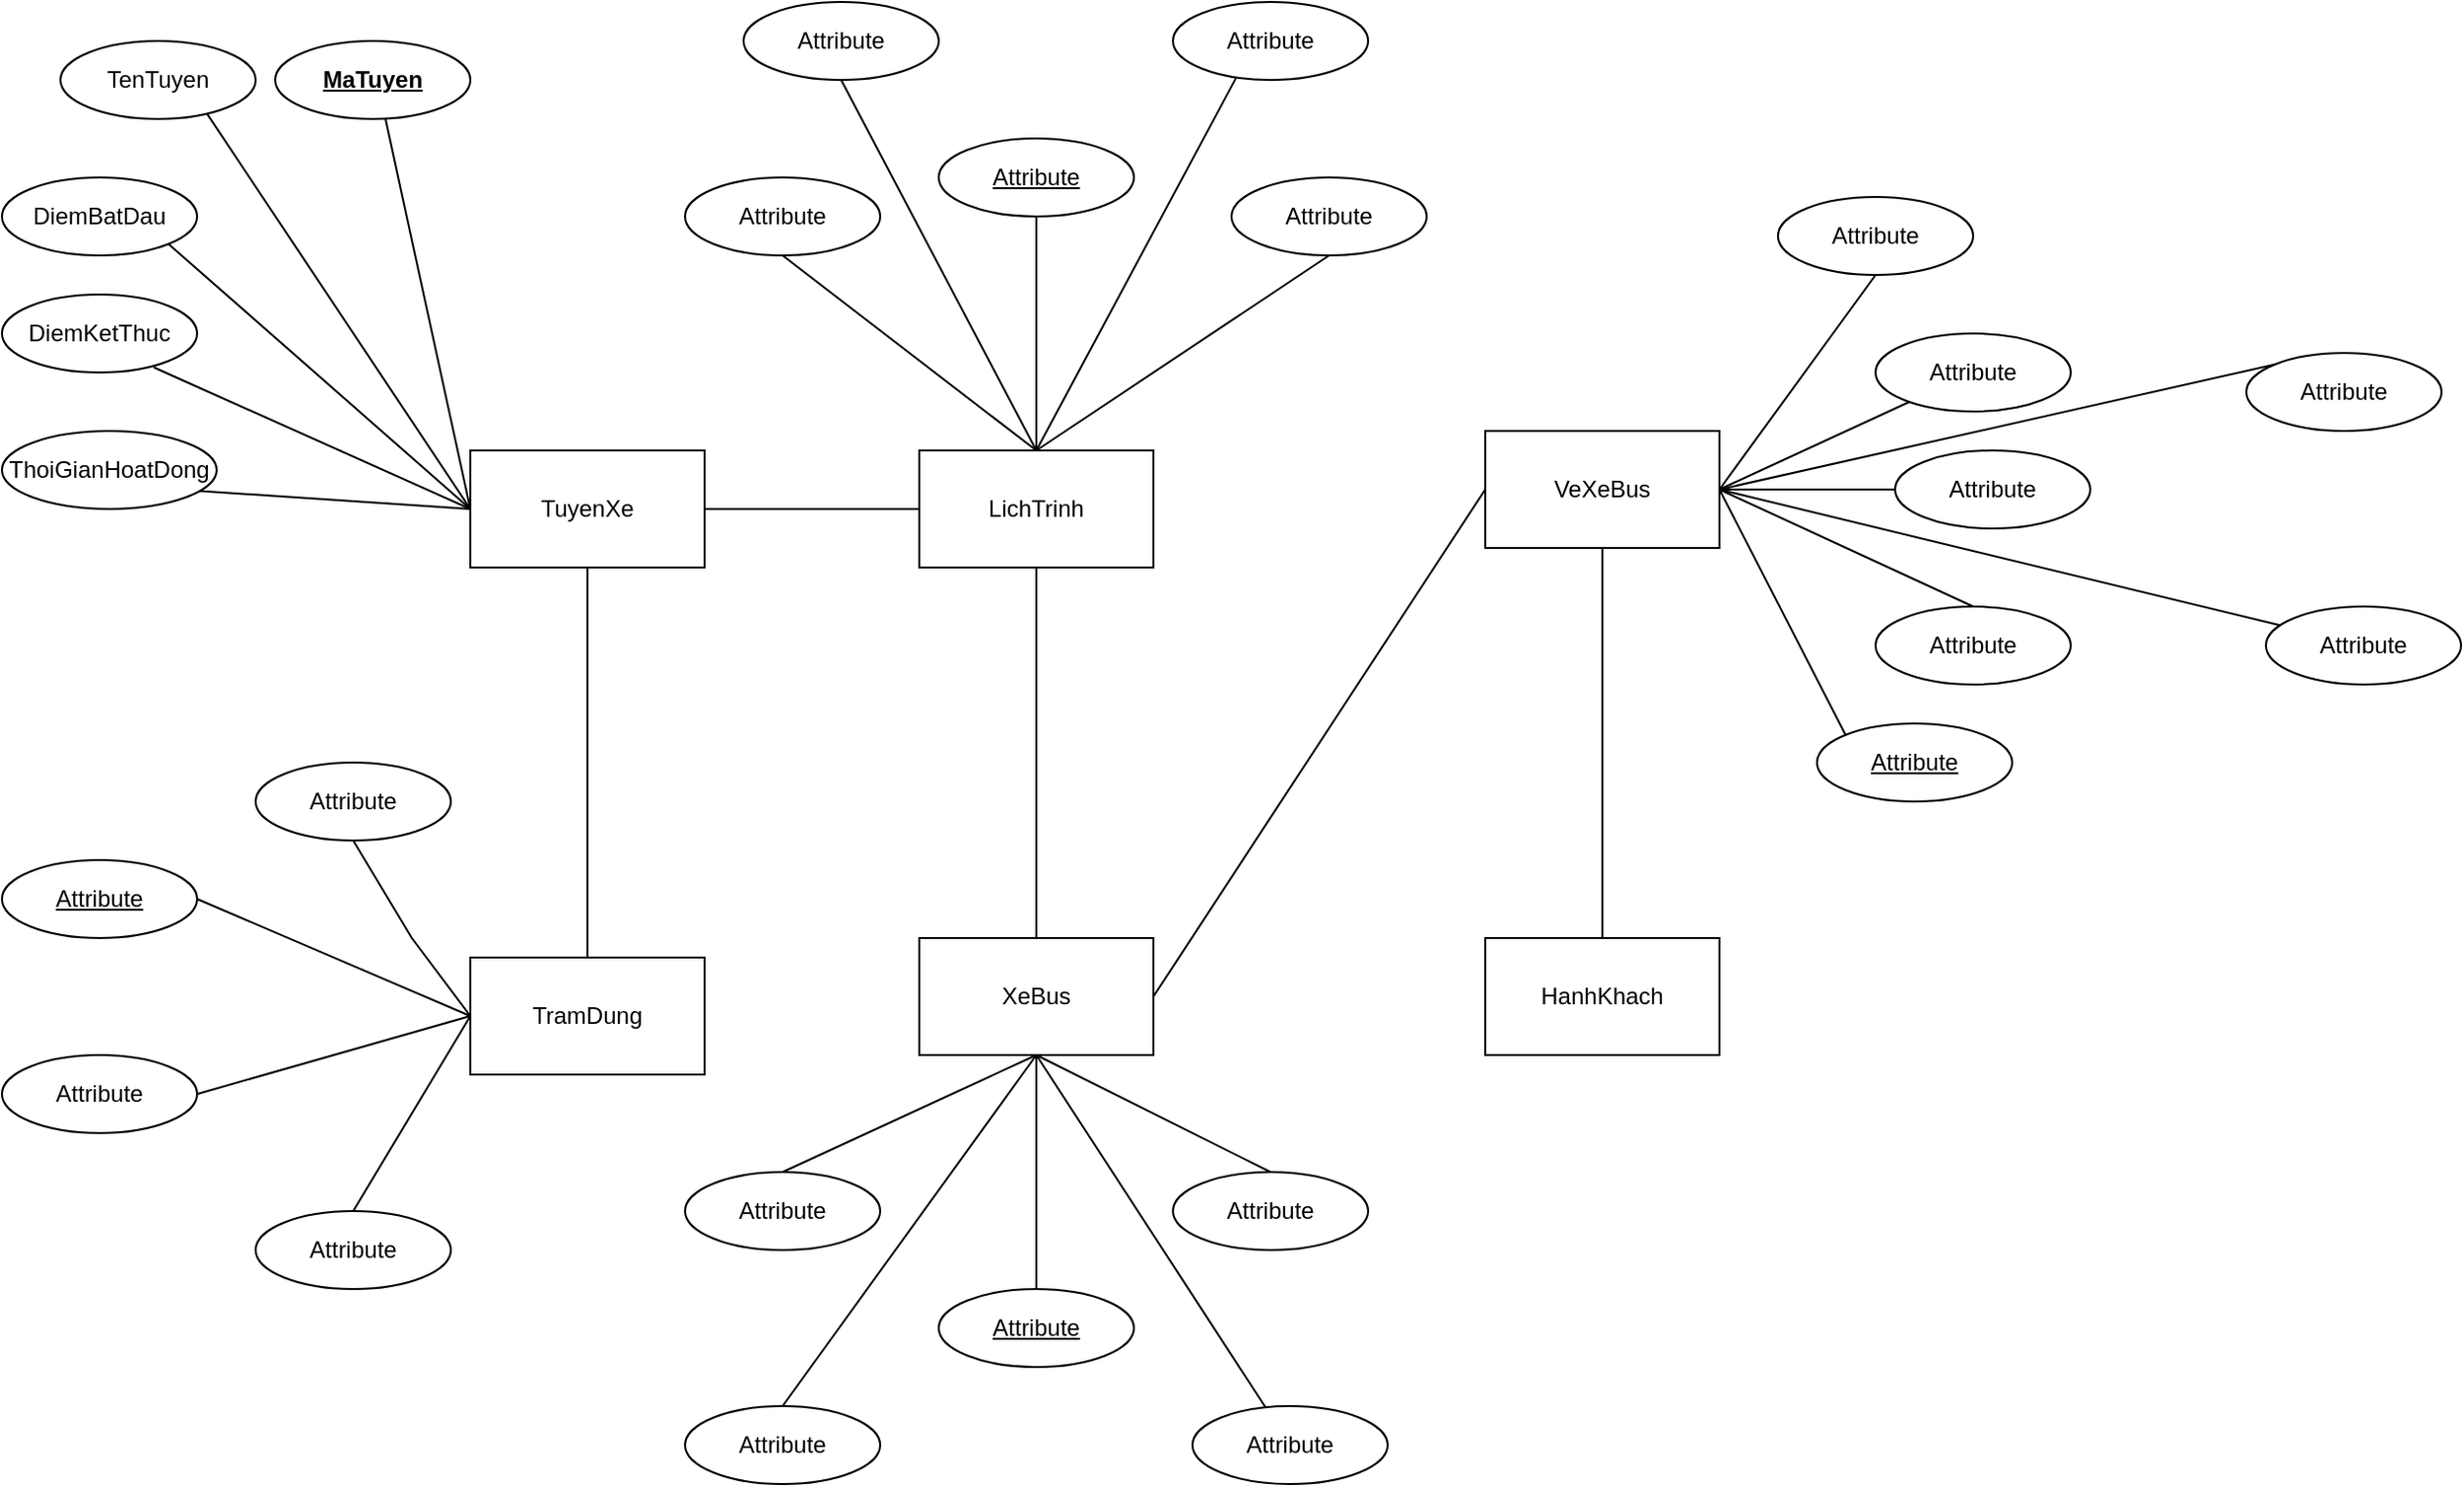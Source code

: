 <mxfile version="22.1.0" type="github">
  <diagram name="Trang-1" id="NK_kYnIEBoEDkR1kCW_3">
    <mxGraphModel dx="2327" dy="820" grid="1" gridSize="10" guides="1" tooltips="1" connect="1" arrows="1" fold="1" page="1" pageScale="1" pageWidth="827" pageHeight="1169" math="0" shadow="0">
      <root>
        <mxCell id="0" />
        <mxCell id="1" parent="0" />
        <mxCell id="Lww2wi2sFg32ggB8nQ_b-1" value="TuyenXe" style="rounded=0;whiteSpace=wrap;html=1;" parent="1" vertex="1">
          <mxGeometry x="110" y="230" width="120" height="60" as="geometry" />
        </mxCell>
        <mxCell id="Lww2wi2sFg32ggB8nQ_b-2" value="XeBus" style="rounded=0;whiteSpace=wrap;html=1;" parent="1" vertex="1">
          <mxGeometry x="340" y="480" width="120" height="60" as="geometry" />
        </mxCell>
        <mxCell id="Lww2wi2sFg32ggB8nQ_b-3" value="VeXeBus" style="rounded=0;whiteSpace=wrap;html=1;" parent="1" vertex="1">
          <mxGeometry x="630" y="220" width="120" height="60" as="geometry" />
        </mxCell>
        <mxCell id="Lww2wi2sFg32ggB8nQ_b-4" value="HanhKhach" style="rounded=0;whiteSpace=wrap;html=1;" parent="1" vertex="1">
          <mxGeometry x="630" y="480" width="120" height="60" as="geometry" />
        </mxCell>
        <mxCell id="Lww2wi2sFg32ggB8nQ_b-5" value="TramDung" style="rounded=0;whiteSpace=wrap;html=1;" parent="1" vertex="1">
          <mxGeometry x="110" y="490" width="120" height="60" as="geometry" />
        </mxCell>
        <mxCell id="Lww2wi2sFg32ggB8nQ_b-6" value="LichTrinh" style="rounded=0;whiteSpace=wrap;html=1;" parent="1" vertex="1">
          <mxGeometry x="340" y="230" width="120" height="60" as="geometry" />
        </mxCell>
        <mxCell id="Lww2wi2sFg32ggB8nQ_b-7" value="" style="endArrow=none;html=1;rounded=0;exitX=1;exitY=0.5;exitDx=0;exitDy=0;entryX=0;entryY=0.5;entryDx=0;entryDy=0;" parent="1" source="Lww2wi2sFg32ggB8nQ_b-1" target="Lww2wi2sFg32ggB8nQ_b-6" edge="1">
          <mxGeometry width="50" height="50" relative="1" as="geometry">
            <mxPoint x="390" y="240" as="sourcePoint" />
            <mxPoint x="320" y="190" as="targetPoint" />
          </mxGeometry>
        </mxCell>
        <object label="" id="Lww2wi2sFg32ggB8nQ_b-8">
          <mxCell style="endArrow=none;html=1;rounded=0;exitX=0.5;exitY=1;exitDx=0;exitDy=0;" parent="1" source="Lww2wi2sFg32ggB8nQ_b-6" target="Lww2wi2sFg32ggB8nQ_b-2" edge="1">
            <mxGeometry width="50" height="50" relative="1" as="geometry">
              <mxPoint x="390" y="240" as="sourcePoint" />
              <mxPoint x="380" y="150" as="targetPoint" />
            </mxGeometry>
          </mxCell>
        </object>
        <mxCell id="Lww2wi2sFg32ggB8nQ_b-9" value="" style="endArrow=none;html=1;rounded=0;entryX=0.5;entryY=1;entryDx=0;entryDy=0;exitX=0.5;exitY=0;exitDx=0;exitDy=0;" parent="1" source="Lww2wi2sFg32ggB8nQ_b-5" target="Lww2wi2sFg32ggB8nQ_b-1" edge="1">
          <mxGeometry width="50" height="50" relative="1" as="geometry">
            <mxPoint x="390" y="240" as="sourcePoint" />
            <mxPoint x="440" y="190" as="targetPoint" />
          </mxGeometry>
        </mxCell>
        <mxCell id="Lww2wi2sFg32ggB8nQ_b-10" value="" style="endArrow=none;html=1;rounded=0;exitX=0.5;exitY=0;exitDx=0;exitDy=0;entryX=0.5;entryY=1;entryDx=0;entryDy=0;" parent="1" source="Lww2wi2sFg32ggB8nQ_b-4" target="Lww2wi2sFg32ggB8nQ_b-3" edge="1">
          <mxGeometry width="50" height="50" relative="1" as="geometry">
            <mxPoint x="390" y="240" as="sourcePoint" />
            <mxPoint x="440" y="190" as="targetPoint" />
          </mxGeometry>
        </mxCell>
        <mxCell id="Lww2wi2sFg32ggB8nQ_b-11" value="" style="endArrow=none;html=1;rounded=0;exitX=0;exitY=0.5;exitDx=0;exitDy=0;entryX=1;entryY=0.5;entryDx=0;entryDy=0;" parent="1" source="Lww2wi2sFg32ggB8nQ_b-3" target="Lww2wi2sFg32ggB8nQ_b-2" edge="1">
          <mxGeometry width="50" height="50" relative="1" as="geometry">
            <mxPoint x="390" y="240" as="sourcePoint" />
            <mxPoint x="440" y="190" as="targetPoint" />
            <Array as="points" />
          </mxGeometry>
        </mxCell>
        <mxCell id="In0ACsNn3nNOARFCslo5-7" value="" style="endArrow=none;html=1;rounded=0;exitX=1;exitY=0.5;exitDx=0;exitDy=0;exitPerimeter=0;entryX=0;entryY=0.5;entryDx=0;entryDy=0;" edge="1" parent="1" target="Lww2wi2sFg32ggB8nQ_b-1">
          <mxGeometry width="50" height="50" relative="1" as="geometry">
            <mxPoint x="-40" y="250" as="sourcePoint" />
            <mxPoint x="350" y="250" as="targetPoint" />
          </mxGeometry>
        </mxCell>
        <mxCell id="In0ACsNn3nNOARFCslo5-10" value="" style="endArrow=none;html=1;rounded=0;entryX=0;entryY=0.5;entryDx=0;entryDy=0;exitX=0.978;exitY=0.623;exitDx=0;exitDy=0;exitPerimeter=0;" edge="1" parent="1" target="Lww2wi2sFg32ggB8nQ_b-1">
          <mxGeometry width="50" height="50" relative="1" as="geometry">
            <mxPoint x="-52.2" y="187.38" as="sourcePoint" />
            <mxPoint x="350" y="250" as="targetPoint" />
          </mxGeometry>
        </mxCell>
        <mxCell id="In0ACsNn3nNOARFCslo5-11" value="" style="endArrow=none;html=1;rounded=0;exitX=0;exitY=0.5;exitDx=0;exitDy=0;entryX=1;entryY=1;entryDx=0;entryDy=0;" edge="1" parent="1" source="Lww2wi2sFg32ggB8nQ_b-1" target="In0ACsNn3nNOARFCslo5-19">
          <mxGeometry width="50" height="50" relative="1" as="geometry">
            <mxPoint x="300" y="300" as="sourcePoint" />
            <mxPoint x="-64.5" y="131.3" as="targetPoint" />
          </mxGeometry>
        </mxCell>
        <mxCell id="In0ACsNn3nNOARFCslo5-12" value="" style="endArrow=none;html=1;rounded=0;exitX=0;exitY=0.5;exitDx=0;exitDy=0;entryX=0.75;entryY=0.93;entryDx=0;entryDy=0;entryPerimeter=0;" edge="1" parent="1" source="Lww2wi2sFg32ggB8nQ_b-1" target="In0ACsNn3nNOARFCslo5-18">
          <mxGeometry width="50" height="50" relative="1" as="geometry">
            <mxPoint x="300" y="300" as="sourcePoint" />
            <mxPoint x="-50" y="70" as="targetPoint" />
          </mxGeometry>
        </mxCell>
        <mxCell id="In0ACsNn3nNOARFCslo5-16" value="" style="endArrow=none;html=1;rounded=0;" edge="1" parent="1">
          <mxGeometry width="50" height="50" relative="1" as="geometry">
            <mxPoint x="110" y="260" as="sourcePoint" />
            <mxPoint x="66.522" y="60" as="targetPoint" />
          </mxGeometry>
        </mxCell>
        <mxCell id="In0ACsNn3nNOARFCslo5-17" value="&lt;b&gt;MaTuyen&lt;/b&gt;" style="ellipse;whiteSpace=wrap;html=1;align=center;fontStyle=4;" vertex="1" parent="1">
          <mxGeometry x="10" y="20" width="100" height="40" as="geometry" />
        </mxCell>
        <mxCell id="In0ACsNn3nNOARFCslo5-18" value="TenTuyen" style="ellipse;whiteSpace=wrap;html=1;align=center;" vertex="1" parent="1">
          <mxGeometry x="-100" y="20" width="100" height="40" as="geometry" />
        </mxCell>
        <mxCell id="In0ACsNn3nNOARFCslo5-19" value="DiemBatDau" style="ellipse;whiteSpace=wrap;html=1;align=center;" vertex="1" parent="1">
          <mxGeometry x="-130" y="90" width="100" height="40" as="geometry" />
        </mxCell>
        <mxCell id="In0ACsNn3nNOARFCslo5-20" value="DiemKetThuc" style="ellipse;whiteSpace=wrap;html=1;align=center;" vertex="1" parent="1">
          <mxGeometry x="-130" y="150" width="100" height="40" as="geometry" />
        </mxCell>
        <mxCell id="In0ACsNn3nNOARFCslo5-21" value="ThoiGianHoatDong" style="ellipse;whiteSpace=wrap;html=1;align=center;" vertex="1" parent="1">
          <mxGeometry x="-130" y="220" width="110" height="40" as="geometry" />
        </mxCell>
        <mxCell id="In0ACsNn3nNOARFCslo5-23" value="Attribute" style="ellipse;whiteSpace=wrap;html=1;align=center;" vertex="1" parent="1">
          <mxGeometry x="250" width="100" height="40" as="geometry" />
        </mxCell>
        <mxCell id="In0ACsNn3nNOARFCslo5-26" value="Attribute" style="ellipse;whiteSpace=wrap;html=1;align=center;" vertex="1" parent="1">
          <mxGeometry x="500" y="90" width="100" height="40" as="geometry" />
        </mxCell>
        <mxCell id="In0ACsNn3nNOARFCslo5-27" value="Attribute" style="ellipse;whiteSpace=wrap;html=1;align=center;" vertex="1" parent="1">
          <mxGeometry x="470" width="100" height="40" as="geometry" />
        </mxCell>
        <mxCell id="In0ACsNn3nNOARFCslo5-28" value="Attribute" style="ellipse;whiteSpace=wrap;html=1;align=center;" vertex="1" parent="1">
          <mxGeometry x="220" y="90" width="100" height="40" as="geometry" />
        </mxCell>
        <mxCell id="In0ACsNn3nNOARFCslo5-33" value="" style="endArrow=none;html=1;rounded=0;exitX=0.5;exitY=1;exitDx=0;exitDy=0;entryX=0.5;entryY=0;entryDx=0;entryDy=0;" edge="1" parent="1" source="In0ACsNn3nNOARFCslo5-28" target="Lww2wi2sFg32ggB8nQ_b-6">
          <mxGeometry relative="1" as="geometry">
            <mxPoint x="250" y="270" as="sourcePoint" />
            <mxPoint x="410" y="270" as="targetPoint" />
          </mxGeometry>
        </mxCell>
        <mxCell id="In0ACsNn3nNOARFCslo5-34" value="" style="endArrow=none;html=1;rounded=0;exitX=0.5;exitY=1;exitDx=0;exitDy=0;entryX=0.5;entryY=0;entryDx=0;entryDy=0;" edge="1" parent="1" target="Lww2wi2sFg32ggB8nQ_b-6">
          <mxGeometry relative="1" as="geometry">
            <mxPoint x="400" y="110" as="sourcePoint" />
            <mxPoint x="410" y="240" as="targetPoint" />
          </mxGeometry>
        </mxCell>
        <mxCell id="In0ACsNn3nNOARFCslo5-35" value="" style="endArrow=none;html=1;rounded=0;exitX=0.5;exitY=1;exitDx=0;exitDy=0;" edge="1" parent="1" source="In0ACsNn3nNOARFCslo5-26">
          <mxGeometry relative="1" as="geometry">
            <mxPoint x="300" y="150" as="sourcePoint" />
            <mxPoint x="400" y="230" as="targetPoint" />
          </mxGeometry>
        </mxCell>
        <mxCell id="In0ACsNn3nNOARFCslo5-36" value="" style="endArrow=none;html=1;rounded=0;entryX=0.322;entryY=0.98;entryDx=0;entryDy=0;entryPerimeter=0;" edge="1" parent="1" target="In0ACsNn3nNOARFCslo5-27">
          <mxGeometry relative="1" as="geometry">
            <mxPoint x="400" y="230" as="sourcePoint" />
            <mxPoint x="430" y="260" as="targetPoint" />
          </mxGeometry>
        </mxCell>
        <mxCell id="In0ACsNn3nNOARFCslo5-37" value="" style="endArrow=none;html=1;rounded=0;entryX=0.5;entryY=0;entryDx=0;entryDy=0;exitX=0.5;exitY=1;exitDx=0;exitDy=0;" edge="1" parent="1" source="In0ACsNn3nNOARFCslo5-23" target="Lww2wi2sFg32ggB8nQ_b-6">
          <mxGeometry relative="1" as="geometry">
            <mxPoint x="320" y="160" as="sourcePoint" />
            <mxPoint x="440" y="270" as="targetPoint" />
          </mxGeometry>
        </mxCell>
        <mxCell id="In0ACsNn3nNOARFCslo5-38" value="Attribute" style="ellipse;whiteSpace=wrap;html=1;align=center;fontStyle=4;" vertex="1" parent="1">
          <mxGeometry x="350" y="70" width="100" height="40" as="geometry" />
        </mxCell>
        <mxCell id="In0ACsNn3nNOARFCslo5-39" value="Attribute" style="ellipse;whiteSpace=wrap;html=1;align=center;" vertex="1" parent="1">
          <mxGeometry x="-130" y="540" width="100" height="40" as="geometry" />
        </mxCell>
        <mxCell id="In0ACsNn3nNOARFCslo5-40" value="Attribute" style="ellipse;whiteSpace=wrap;html=1;align=center;fontStyle=4;" vertex="1" parent="1">
          <mxGeometry x="-130" y="440" width="100" height="40" as="geometry" />
        </mxCell>
        <mxCell id="In0ACsNn3nNOARFCslo5-41" value="Attribute" style="ellipse;whiteSpace=wrap;html=1;align=center;" vertex="1" parent="1">
          <mxGeometry y="390" width="100" height="40" as="geometry" />
        </mxCell>
        <mxCell id="In0ACsNn3nNOARFCslo5-42" value="Attribute" style="ellipse;whiteSpace=wrap;html=1;align=center;" vertex="1" parent="1">
          <mxGeometry y="620" width="100" height="40" as="geometry" />
        </mxCell>
        <mxCell id="In0ACsNn3nNOARFCslo5-45" value="" style="endArrow=none;html=1;rounded=0;exitX=0;exitY=0.5;exitDx=0;exitDy=0;entryX=0.5;entryY=1;entryDx=0;entryDy=0;" edge="1" parent="1" source="Lww2wi2sFg32ggB8nQ_b-5" target="In0ACsNn3nNOARFCslo5-41">
          <mxGeometry relative="1" as="geometry">
            <mxPoint x="250" y="470" as="sourcePoint" />
            <mxPoint x="410" y="470" as="targetPoint" />
            <Array as="points">
              <mxPoint x="80" y="480" />
            </Array>
          </mxGeometry>
        </mxCell>
        <mxCell id="In0ACsNn3nNOARFCslo5-46" value="" style="endArrow=none;html=1;rounded=0;entryX=1;entryY=0.5;entryDx=0;entryDy=0;" edge="1" parent="1" target="In0ACsNn3nNOARFCslo5-40">
          <mxGeometry relative="1" as="geometry">
            <mxPoint x="110" y="520" as="sourcePoint" />
            <mxPoint x="60" y="440" as="targetPoint" />
            <Array as="points">
              <mxPoint x="110" y="520" />
            </Array>
          </mxGeometry>
        </mxCell>
        <mxCell id="In0ACsNn3nNOARFCslo5-47" value="" style="endArrow=none;html=1;rounded=0;exitX=1;exitY=0.5;exitDx=0;exitDy=0;entryX=0;entryY=0.5;entryDx=0;entryDy=0;" edge="1" parent="1" source="In0ACsNn3nNOARFCslo5-39" target="Lww2wi2sFg32ggB8nQ_b-5">
          <mxGeometry relative="1" as="geometry">
            <mxPoint x="130" y="540" as="sourcePoint" />
            <mxPoint x="70" y="450" as="targetPoint" />
            <Array as="points" />
          </mxGeometry>
        </mxCell>
        <mxCell id="In0ACsNn3nNOARFCslo5-48" value="" style="endArrow=none;html=1;rounded=0;exitX=0.5;exitY=0;exitDx=0;exitDy=0;" edge="1" parent="1" source="In0ACsNn3nNOARFCslo5-42">
          <mxGeometry relative="1" as="geometry">
            <mxPoint x="140" y="550" as="sourcePoint" />
            <mxPoint x="110" y="520" as="targetPoint" />
            <Array as="points" />
          </mxGeometry>
        </mxCell>
        <mxCell id="In0ACsNn3nNOARFCslo5-49" value="Attribute" style="ellipse;whiteSpace=wrap;html=1;align=center;fontStyle=4;" vertex="1" parent="1">
          <mxGeometry x="350" y="660" width="100" height="40" as="geometry" />
        </mxCell>
        <mxCell id="In0ACsNn3nNOARFCslo5-50" value="Attribute" style="ellipse;whiteSpace=wrap;html=1;align=center;" vertex="1" parent="1">
          <mxGeometry x="220" y="720" width="100" height="40" as="geometry" />
        </mxCell>
        <mxCell id="In0ACsNn3nNOARFCslo5-51" value="Attribute" style="ellipse;whiteSpace=wrap;html=1;align=center;" vertex="1" parent="1">
          <mxGeometry x="470" y="600" width="100" height="40" as="geometry" />
        </mxCell>
        <mxCell id="In0ACsNn3nNOARFCslo5-52" value="Attribute" style="ellipse;whiteSpace=wrap;html=1;align=center;" vertex="1" parent="1">
          <mxGeometry x="220" y="600" width="100" height="40" as="geometry" />
        </mxCell>
        <mxCell id="In0ACsNn3nNOARFCslo5-53" value="Attribute" style="ellipse;whiteSpace=wrap;html=1;align=center;" vertex="1" parent="1">
          <mxGeometry x="480" y="720" width="100" height="40" as="geometry" />
        </mxCell>
        <mxCell id="In0ACsNn3nNOARFCslo5-54" value="" style="endArrow=none;html=1;rounded=0;exitX=0.5;exitY=1;exitDx=0;exitDy=0;entryX=0.5;entryY=0;entryDx=0;entryDy=0;" edge="1" parent="1" source="Lww2wi2sFg32ggB8nQ_b-2" target="In0ACsNn3nNOARFCslo5-49">
          <mxGeometry relative="1" as="geometry">
            <mxPoint x="250" y="670" as="sourcePoint" />
            <mxPoint x="410" y="670" as="targetPoint" />
          </mxGeometry>
        </mxCell>
        <mxCell id="In0ACsNn3nNOARFCslo5-56" value="" style="endArrow=none;html=1;rounded=0;entryX=0.5;entryY=0;entryDx=0;entryDy=0;" edge="1" parent="1" target="In0ACsNn3nNOARFCslo5-52">
          <mxGeometry relative="1" as="geometry">
            <mxPoint x="400" y="540" as="sourcePoint" />
            <mxPoint x="410" y="670" as="targetPoint" />
          </mxGeometry>
        </mxCell>
        <mxCell id="In0ACsNn3nNOARFCslo5-57" value="" style="endArrow=none;html=1;rounded=0;entryX=0.5;entryY=0;entryDx=0;entryDy=0;" edge="1" parent="1" target="In0ACsNn3nNOARFCslo5-51">
          <mxGeometry relative="1" as="geometry">
            <mxPoint x="400" y="540" as="sourcePoint" />
            <mxPoint x="420" y="680" as="targetPoint" />
          </mxGeometry>
        </mxCell>
        <mxCell id="In0ACsNn3nNOARFCslo5-58" value="" style="endArrow=none;html=1;rounded=0;entryX=0.5;entryY=0;entryDx=0;entryDy=0;" edge="1" parent="1" target="In0ACsNn3nNOARFCslo5-50">
          <mxGeometry relative="1" as="geometry">
            <mxPoint x="400" y="540" as="sourcePoint" />
            <mxPoint x="430" y="690" as="targetPoint" />
          </mxGeometry>
        </mxCell>
        <mxCell id="In0ACsNn3nNOARFCslo5-59" value="" style="endArrow=none;html=1;rounded=0;" edge="1" parent="1" target="In0ACsNn3nNOARFCslo5-53">
          <mxGeometry relative="1" as="geometry">
            <mxPoint x="400" y="540" as="sourcePoint" />
            <mxPoint x="440" y="700" as="targetPoint" />
          </mxGeometry>
        </mxCell>
        <mxCell id="In0ACsNn3nNOARFCslo5-61" value="Attribute" style="ellipse;whiteSpace=wrap;html=1;align=center;fontStyle=4;" vertex="1" parent="1">
          <mxGeometry x="800" y="370" width="100" height="40" as="geometry" />
        </mxCell>
        <mxCell id="In0ACsNn3nNOARFCslo5-62" value="Attribute" style="ellipse;whiteSpace=wrap;html=1;align=center;" vertex="1" parent="1">
          <mxGeometry x="830" y="170" width="100" height="40" as="geometry" />
        </mxCell>
        <mxCell id="In0ACsNn3nNOARFCslo5-63" value="Attribute" style="ellipse;whiteSpace=wrap;html=1;align=center;" vertex="1" parent="1">
          <mxGeometry x="1030" y="310" width="100" height="40" as="geometry" />
        </mxCell>
        <mxCell id="In0ACsNn3nNOARFCslo5-64" value="Attribute" style="ellipse;whiteSpace=wrap;html=1;align=center;" vertex="1" parent="1">
          <mxGeometry x="840" y="230" width="100" height="40" as="geometry" />
        </mxCell>
        <mxCell id="In0ACsNn3nNOARFCslo5-65" value="Attribute" style="ellipse;whiteSpace=wrap;html=1;align=center;" vertex="1" parent="1">
          <mxGeometry x="1020" y="180" width="100" height="40" as="geometry" />
        </mxCell>
        <mxCell id="In0ACsNn3nNOARFCslo5-66" value="Attribute" style="ellipse;whiteSpace=wrap;html=1;align=center;" vertex="1" parent="1">
          <mxGeometry x="780" y="100" width="100" height="40" as="geometry" />
        </mxCell>
        <mxCell id="In0ACsNn3nNOARFCslo5-67" value="Attribute" style="ellipse;whiteSpace=wrap;html=1;align=center;" vertex="1" parent="1">
          <mxGeometry x="830" y="310" width="100" height="40" as="geometry" />
        </mxCell>
        <mxCell id="In0ACsNn3nNOARFCslo5-73" value="" style="endArrow=none;html=1;rounded=0;exitX=1;exitY=0.5;exitDx=0;exitDy=0;entryX=0;entryY=0.5;entryDx=0;entryDy=0;" edge="1" parent="1" source="Lww2wi2sFg32ggB8nQ_b-3" target="In0ACsNn3nNOARFCslo5-64">
          <mxGeometry relative="1" as="geometry">
            <mxPoint x="540" y="320" as="sourcePoint" />
            <mxPoint x="700" y="320" as="targetPoint" />
          </mxGeometry>
        </mxCell>
        <mxCell id="In0ACsNn3nNOARFCslo5-74" value="" style="endArrow=none;html=1;rounded=0;exitX=1;exitY=0.5;exitDx=0;exitDy=0;entryX=0.5;entryY=0;entryDx=0;entryDy=0;" edge="1" parent="1" source="Lww2wi2sFg32ggB8nQ_b-3" target="In0ACsNn3nNOARFCslo5-67">
          <mxGeometry relative="1" as="geometry">
            <mxPoint x="760" y="260" as="sourcePoint" />
            <mxPoint x="850" y="260" as="targetPoint" />
          </mxGeometry>
        </mxCell>
        <mxCell id="In0ACsNn3nNOARFCslo5-75" value="" style="endArrow=none;html=1;rounded=0;entryX=0;entryY=0;entryDx=0;entryDy=0;" edge="1" parent="1" target="In0ACsNn3nNOARFCslo5-61">
          <mxGeometry relative="1" as="geometry">
            <mxPoint x="750" y="250" as="sourcePoint" />
            <mxPoint x="860" y="270" as="targetPoint" />
          </mxGeometry>
        </mxCell>
        <mxCell id="In0ACsNn3nNOARFCslo5-76" value="" style="endArrow=none;html=1;rounded=0;" edge="1" parent="1" target="In0ACsNn3nNOARFCslo5-62">
          <mxGeometry relative="1" as="geometry">
            <mxPoint x="750" y="250" as="sourcePoint" />
            <mxPoint x="870" y="280" as="targetPoint" />
          </mxGeometry>
        </mxCell>
        <mxCell id="In0ACsNn3nNOARFCslo5-77" value="" style="endArrow=none;html=1;rounded=0;entryX=0.5;entryY=1;entryDx=0;entryDy=0;" edge="1" parent="1" target="In0ACsNn3nNOARFCslo5-66">
          <mxGeometry relative="1" as="geometry">
            <mxPoint x="750" y="250" as="sourcePoint" />
            <mxPoint x="880" y="290" as="targetPoint" />
          </mxGeometry>
        </mxCell>
        <mxCell id="In0ACsNn3nNOARFCslo5-78" value="" style="endArrow=none;html=1;rounded=0;entryX=0;entryY=0;entryDx=0;entryDy=0;" edge="1" parent="1" target="In0ACsNn3nNOARFCslo5-65">
          <mxGeometry relative="1" as="geometry">
            <mxPoint x="750" y="250" as="sourcePoint" />
            <mxPoint x="890" y="300" as="targetPoint" />
          </mxGeometry>
        </mxCell>
        <mxCell id="In0ACsNn3nNOARFCslo5-79" value="" style="endArrow=none;html=1;rounded=0;" edge="1" parent="1" target="In0ACsNn3nNOARFCslo5-63">
          <mxGeometry relative="1" as="geometry">
            <mxPoint x="750" y="250" as="sourcePoint" />
            <mxPoint x="900" y="310" as="targetPoint" />
          </mxGeometry>
        </mxCell>
      </root>
    </mxGraphModel>
  </diagram>
</mxfile>
